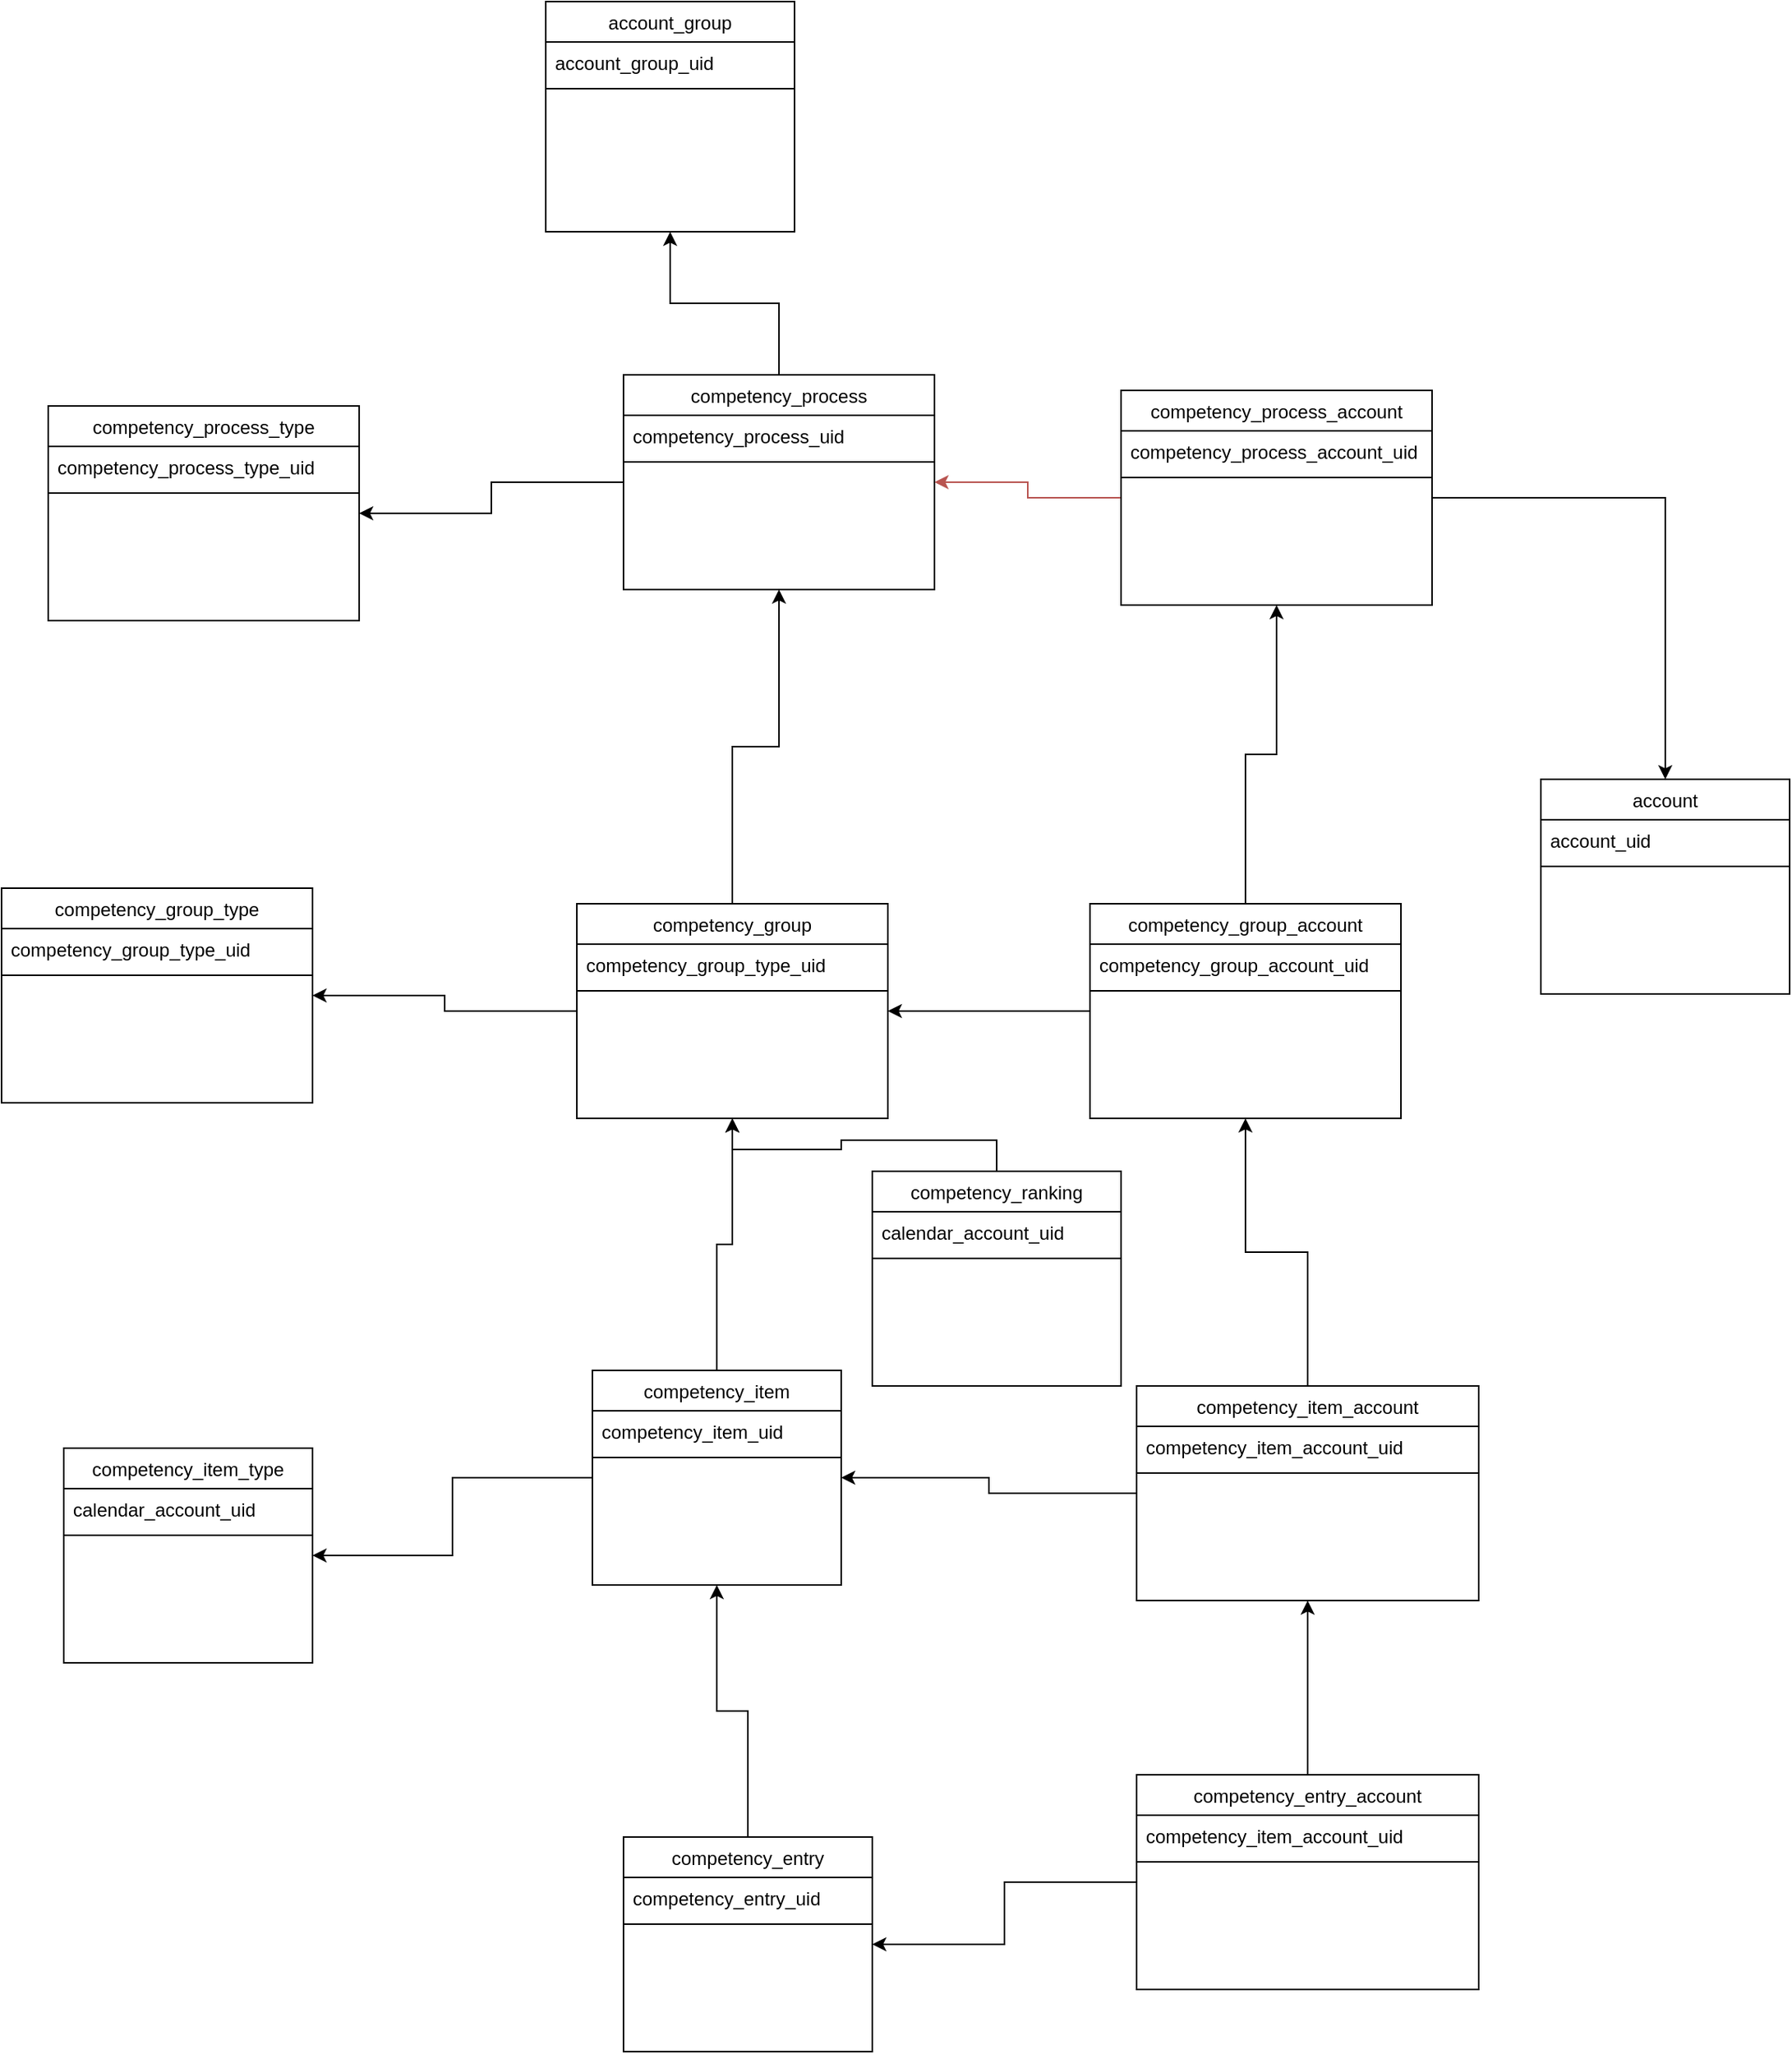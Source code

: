 <mxfile version="24.5.3" type="device">
  <diagram id="C5RBs43oDa-KdzZeNtuy" name="Page-1">
    <mxGraphModel dx="2670" dy="1331" grid="1" gridSize="10" guides="1" tooltips="1" connect="1" arrows="1" fold="1" page="1" pageScale="1" pageWidth="827" pageHeight="1169" math="0" shadow="0">
      <root>
        <mxCell id="WIyWlLk6GJQsqaUBKTNV-0" />
        <mxCell id="WIyWlLk6GJQsqaUBKTNV-1" parent="WIyWlLk6GJQsqaUBKTNV-0" />
        <mxCell id="o9MsyhRPEVI2KzyAsbkH-4" value="account_group" style="swimlane;fontStyle=0;align=center;verticalAlign=top;childLayout=stackLayout;horizontal=1;startSize=26;horizontalStack=0;resizeParent=1;resizeLast=0;collapsible=1;marginBottom=0;rounded=0;shadow=0;strokeWidth=1;" vertex="1" parent="WIyWlLk6GJQsqaUBKTNV-1">
          <mxGeometry x="-220" y="80" width="160" height="148" as="geometry">
            <mxRectangle x="130" y="380" width="160" height="26" as="alternateBounds" />
          </mxGeometry>
        </mxCell>
        <mxCell id="o9MsyhRPEVI2KzyAsbkH-5" value="account_group_uid" style="text;align=left;verticalAlign=top;spacingLeft=4;spacingRight=4;overflow=hidden;rotatable=0;points=[[0,0.5],[1,0.5]];portConstraint=eastwest;" vertex="1" parent="o9MsyhRPEVI2KzyAsbkH-4">
          <mxGeometry y="26" width="160" height="26" as="geometry" />
        </mxCell>
        <mxCell id="o9MsyhRPEVI2KzyAsbkH-6" value="" style="line;html=1;strokeWidth=1;align=left;verticalAlign=middle;spacingTop=-1;spacingLeft=3;spacingRight=3;rotatable=0;labelPosition=right;points=[];portConstraint=eastwest;" vertex="1" parent="o9MsyhRPEVI2KzyAsbkH-4">
          <mxGeometry y="52" width="160" height="8" as="geometry" />
        </mxCell>
        <mxCell id="o9MsyhRPEVI2KzyAsbkH-13" value="competency_group_type" style="swimlane;fontStyle=0;align=center;verticalAlign=top;childLayout=stackLayout;horizontal=1;startSize=26;horizontalStack=0;resizeParent=1;resizeLast=0;collapsible=1;marginBottom=0;rounded=0;shadow=0;strokeWidth=1;" vertex="1" parent="WIyWlLk6GJQsqaUBKTNV-1">
          <mxGeometry x="-570" y="650" width="200" height="138" as="geometry">
            <mxRectangle x="130" y="380" width="160" height="26" as="alternateBounds" />
          </mxGeometry>
        </mxCell>
        <mxCell id="o9MsyhRPEVI2KzyAsbkH-14" value="competency_group_type_uid" style="text;align=left;verticalAlign=top;spacingLeft=4;spacingRight=4;overflow=hidden;rotatable=0;points=[[0,0.5],[1,0.5]];portConstraint=eastwest;" vertex="1" parent="o9MsyhRPEVI2KzyAsbkH-13">
          <mxGeometry y="26" width="200" height="26" as="geometry" />
        </mxCell>
        <mxCell id="o9MsyhRPEVI2KzyAsbkH-15" value="" style="line;html=1;strokeWidth=1;align=left;verticalAlign=middle;spacingTop=-1;spacingLeft=3;spacingRight=3;rotatable=0;labelPosition=right;points=[];portConstraint=eastwest;" vertex="1" parent="o9MsyhRPEVI2KzyAsbkH-13">
          <mxGeometry y="52" width="200" height="8" as="geometry" />
        </mxCell>
        <mxCell id="o9MsyhRPEVI2KzyAsbkH-73" style="edgeStyle=orthogonalEdgeStyle;rounded=0;orthogonalLoop=1;jettySize=auto;html=1;" edge="1" parent="WIyWlLk6GJQsqaUBKTNV-1" source="o9MsyhRPEVI2KzyAsbkH-16" target="o9MsyhRPEVI2KzyAsbkH-40">
          <mxGeometry relative="1" as="geometry" />
        </mxCell>
        <mxCell id="o9MsyhRPEVI2KzyAsbkH-16" value="competency_ranking" style="swimlane;fontStyle=0;align=center;verticalAlign=top;childLayout=stackLayout;horizontal=1;startSize=26;horizontalStack=0;resizeParent=1;resizeLast=0;collapsible=1;marginBottom=0;rounded=0;shadow=0;strokeWidth=1;" vertex="1" parent="WIyWlLk6GJQsqaUBKTNV-1">
          <mxGeometry x="-10" y="832" width="160" height="138" as="geometry">
            <mxRectangle x="130" y="380" width="160" height="26" as="alternateBounds" />
          </mxGeometry>
        </mxCell>
        <mxCell id="o9MsyhRPEVI2KzyAsbkH-17" value="calendar_account_uid" style="text;align=left;verticalAlign=top;spacingLeft=4;spacingRight=4;overflow=hidden;rotatable=0;points=[[0,0.5],[1,0.5]];portConstraint=eastwest;" vertex="1" parent="o9MsyhRPEVI2KzyAsbkH-16">
          <mxGeometry y="26" width="160" height="26" as="geometry" />
        </mxCell>
        <mxCell id="o9MsyhRPEVI2KzyAsbkH-18" value="" style="line;html=1;strokeWidth=1;align=left;verticalAlign=middle;spacingTop=-1;spacingLeft=3;spacingRight=3;rotatable=0;labelPosition=right;points=[];portConstraint=eastwest;" vertex="1" parent="o9MsyhRPEVI2KzyAsbkH-16">
          <mxGeometry y="52" width="160" height="8" as="geometry" />
        </mxCell>
        <mxCell id="o9MsyhRPEVI2KzyAsbkH-52" style="edgeStyle=orthogonalEdgeStyle;rounded=0;orthogonalLoop=1;jettySize=auto;html=1;" edge="1" parent="WIyWlLk6GJQsqaUBKTNV-1" source="o9MsyhRPEVI2KzyAsbkH-19" target="o9MsyhRPEVI2KzyAsbkH-22">
          <mxGeometry relative="1" as="geometry" />
        </mxCell>
        <mxCell id="o9MsyhRPEVI2KzyAsbkH-53" style="edgeStyle=orthogonalEdgeStyle;rounded=0;orthogonalLoop=1;jettySize=auto;html=1;" edge="1" parent="WIyWlLk6GJQsqaUBKTNV-1" source="o9MsyhRPEVI2KzyAsbkH-19" target="o9MsyhRPEVI2KzyAsbkH-40">
          <mxGeometry relative="1" as="geometry" />
        </mxCell>
        <mxCell id="o9MsyhRPEVI2KzyAsbkH-19" value="competency_item" style="swimlane;fontStyle=0;align=center;verticalAlign=top;childLayout=stackLayout;horizontal=1;startSize=26;horizontalStack=0;resizeParent=1;resizeLast=0;collapsible=1;marginBottom=0;rounded=0;shadow=0;strokeWidth=1;" vertex="1" parent="WIyWlLk6GJQsqaUBKTNV-1">
          <mxGeometry x="-190" y="960" width="160" height="138" as="geometry">
            <mxRectangle x="130" y="380" width="160" height="26" as="alternateBounds" />
          </mxGeometry>
        </mxCell>
        <mxCell id="o9MsyhRPEVI2KzyAsbkH-20" value="competency_item_uid" style="text;align=left;verticalAlign=top;spacingLeft=4;spacingRight=4;overflow=hidden;rotatable=0;points=[[0,0.5],[1,0.5]];portConstraint=eastwest;" vertex="1" parent="o9MsyhRPEVI2KzyAsbkH-19">
          <mxGeometry y="26" width="160" height="26" as="geometry" />
        </mxCell>
        <mxCell id="o9MsyhRPEVI2KzyAsbkH-21" value="" style="line;html=1;strokeWidth=1;align=left;verticalAlign=middle;spacingTop=-1;spacingLeft=3;spacingRight=3;rotatable=0;labelPosition=right;points=[];portConstraint=eastwest;" vertex="1" parent="o9MsyhRPEVI2KzyAsbkH-19">
          <mxGeometry y="52" width="160" height="8" as="geometry" />
        </mxCell>
        <mxCell id="o9MsyhRPEVI2KzyAsbkH-22" value="competency_item_type" style="swimlane;fontStyle=0;align=center;verticalAlign=top;childLayout=stackLayout;horizontal=1;startSize=26;horizontalStack=0;resizeParent=1;resizeLast=0;collapsible=1;marginBottom=0;rounded=0;shadow=0;strokeWidth=1;" vertex="1" parent="WIyWlLk6GJQsqaUBKTNV-1">
          <mxGeometry x="-530" y="1010" width="160" height="138" as="geometry">
            <mxRectangle x="130" y="380" width="160" height="26" as="alternateBounds" />
          </mxGeometry>
        </mxCell>
        <mxCell id="o9MsyhRPEVI2KzyAsbkH-23" value="calendar_account_uid" style="text;align=left;verticalAlign=top;spacingLeft=4;spacingRight=4;overflow=hidden;rotatable=0;points=[[0,0.5],[1,0.5]];portConstraint=eastwest;" vertex="1" parent="o9MsyhRPEVI2KzyAsbkH-22">
          <mxGeometry y="26" width="160" height="26" as="geometry" />
        </mxCell>
        <mxCell id="o9MsyhRPEVI2KzyAsbkH-24" value="" style="line;html=1;strokeWidth=1;align=left;verticalAlign=middle;spacingTop=-1;spacingLeft=3;spacingRight=3;rotatable=0;labelPosition=right;points=[];portConstraint=eastwest;" vertex="1" parent="o9MsyhRPEVI2KzyAsbkH-22">
          <mxGeometry y="52" width="160" height="8" as="geometry" />
        </mxCell>
        <mxCell id="o9MsyhRPEVI2KzyAsbkH-56" style="edgeStyle=orthogonalEdgeStyle;rounded=0;orthogonalLoop=1;jettySize=auto;html=1;" edge="1" parent="WIyWlLk6GJQsqaUBKTNV-1" source="o9MsyhRPEVI2KzyAsbkH-25" target="o9MsyhRPEVI2KzyAsbkH-19">
          <mxGeometry relative="1" as="geometry" />
        </mxCell>
        <mxCell id="o9MsyhRPEVI2KzyAsbkH-25" value="competency_entry" style="swimlane;fontStyle=0;align=center;verticalAlign=top;childLayout=stackLayout;horizontal=1;startSize=26;horizontalStack=0;resizeParent=1;resizeLast=0;collapsible=1;marginBottom=0;rounded=0;shadow=0;strokeWidth=1;" vertex="1" parent="WIyWlLk6GJQsqaUBKTNV-1">
          <mxGeometry x="-170" y="1260" width="160" height="138" as="geometry">
            <mxRectangle x="130" y="380" width="160" height="26" as="alternateBounds" />
          </mxGeometry>
        </mxCell>
        <mxCell id="o9MsyhRPEVI2KzyAsbkH-26" value="competency_entry_uid" style="text;align=left;verticalAlign=top;spacingLeft=4;spacingRight=4;overflow=hidden;rotatable=0;points=[[0,0.5],[1,0.5]];portConstraint=eastwest;" vertex="1" parent="o9MsyhRPEVI2KzyAsbkH-25">
          <mxGeometry y="26" width="160" height="26" as="geometry" />
        </mxCell>
        <mxCell id="o9MsyhRPEVI2KzyAsbkH-27" value="" style="line;html=1;strokeWidth=1;align=left;verticalAlign=middle;spacingTop=-1;spacingLeft=3;spacingRight=3;rotatable=0;labelPosition=right;points=[];portConstraint=eastwest;" vertex="1" parent="o9MsyhRPEVI2KzyAsbkH-25">
          <mxGeometry y="52" width="160" height="8" as="geometry" />
        </mxCell>
        <mxCell id="o9MsyhRPEVI2KzyAsbkH-62" style="edgeStyle=orthogonalEdgeStyle;rounded=0;orthogonalLoop=1;jettySize=auto;html=1;" edge="1" parent="WIyWlLk6GJQsqaUBKTNV-1" source="o9MsyhRPEVI2KzyAsbkH-28" target="o9MsyhRPEVI2KzyAsbkH-58">
          <mxGeometry relative="1" as="geometry" />
        </mxCell>
        <mxCell id="o9MsyhRPEVI2KzyAsbkH-66" style="edgeStyle=orthogonalEdgeStyle;rounded=0;orthogonalLoop=1;jettySize=auto;html=1;" edge="1" parent="WIyWlLk6GJQsqaUBKTNV-1" source="o9MsyhRPEVI2KzyAsbkH-28" target="o9MsyhRPEVI2KzyAsbkH-40">
          <mxGeometry relative="1" as="geometry" />
        </mxCell>
        <mxCell id="o9MsyhRPEVI2KzyAsbkH-28" value="competency_group_account" style="swimlane;fontStyle=0;align=center;verticalAlign=top;childLayout=stackLayout;horizontal=1;startSize=26;horizontalStack=0;resizeParent=1;resizeLast=0;collapsible=1;marginBottom=0;rounded=0;shadow=0;strokeWidth=1;" vertex="1" parent="WIyWlLk6GJQsqaUBKTNV-1">
          <mxGeometry x="130" y="660" width="200" height="138" as="geometry">
            <mxRectangle x="130" y="380" width="160" height="26" as="alternateBounds" />
          </mxGeometry>
        </mxCell>
        <mxCell id="o9MsyhRPEVI2KzyAsbkH-29" value="competency_group_account_uid" style="text;align=left;verticalAlign=top;spacingLeft=4;spacingRight=4;overflow=hidden;rotatable=0;points=[[0,0.5],[1,0.5]];portConstraint=eastwest;" vertex="1" parent="o9MsyhRPEVI2KzyAsbkH-28">
          <mxGeometry y="26" width="200" height="26" as="geometry" />
        </mxCell>
        <mxCell id="o9MsyhRPEVI2KzyAsbkH-30" value="" style="line;html=1;strokeWidth=1;align=left;verticalAlign=middle;spacingTop=-1;spacingLeft=3;spacingRight=3;rotatable=0;labelPosition=right;points=[];portConstraint=eastwest;" vertex="1" parent="o9MsyhRPEVI2KzyAsbkH-28">
          <mxGeometry y="52" width="200" height="8" as="geometry" />
        </mxCell>
        <mxCell id="o9MsyhRPEVI2KzyAsbkH-63" style="edgeStyle=orthogonalEdgeStyle;rounded=0;orthogonalLoop=1;jettySize=auto;html=1;" edge="1" parent="WIyWlLk6GJQsqaUBKTNV-1" source="o9MsyhRPEVI2KzyAsbkH-31" target="o9MsyhRPEVI2KzyAsbkH-28">
          <mxGeometry relative="1" as="geometry" />
        </mxCell>
        <mxCell id="o9MsyhRPEVI2KzyAsbkH-67" style="edgeStyle=orthogonalEdgeStyle;rounded=0;orthogonalLoop=1;jettySize=auto;html=1;" edge="1" parent="WIyWlLk6GJQsqaUBKTNV-1" source="o9MsyhRPEVI2KzyAsbkH-31" target="o9MsyhRPEVI2KzyAsbkH-19">
          <mxGeometry relative="1" as="geometry" />
        </mxCell>
        <mxCell id="o9MsyhRPEVI2KzyAsbkH-31" value="competency_item_account" style="swimlane;fontStyle=0;align=center;verticalAlign=top;childLayout=stackLayout;horizontal=1;startSize=26;horizontalStack=0;resizeParent=1;resizeLast=0;collapsible=1;marginBottom=0;rounded=0;shadow=0;strokeWidth=1;" vertex="1" parent="WIyWlLk6GJQsqaUBKTNV-1">
          <mxGeometry x="160" y="970" width="220" height="138" as="geometry">
            <mxRectangle x="130" y="380" width="160" height="26" as="alternateBounds" />
          </mxGeometry>
        </mxCell>
        <mxCell id="o9MsyhRPEVI2KzyAsbkH-32" value="competency_item_account_uid" style="text;align=left;verticalAlign=top;spacingLeft=4;spacingRight=4;overflow=hidden;rotatable=0;points=[[0,0.5],[1,0.5]];portConstraint=eastwest;" vertex="1" parent="o9MsyhRPEVI2KzyAsbkH-31">
          <mxGeometry y="26" width="220" height="26" as="geometry" />
        </mxCell>
        <mxCell id="o9MsyhRPEVI2KzyAsbkH-33" value="" style="line;html=1;strokeWidth=1;align=left;verticalAlign=middle;spacingTop=-1;spacingLeft=3;spacingRight=3;rotatable=0;labelPosition=right;points=[];portConstraint=eastwest;" vertex="1" parent="o9MsyhRPEVI2KzyAsbkH-31">
          <mxGeometry y="52" width="220" height="8" as="geometry" />
        </mxCell>
        <mxCell id="o9MsyhRPEVI2KzyAsbkH-34" value="competency_process_type" style="swimlane;fontStyle=0;align=center;verticalAlign=top;childLayout=stackLayout;horizontal=1;startSize=26;horizontalStack=0;resizeParent=1;resizeLast=0;collapsible=1;marginBottom=0;rounded=0;shadow=0;strokeWidth=1;" vertex="1" parent="WIyWlLk6GJQsqaUBKTNV-1">
          <mxGeometry x="-540" y="340" width="200" height="138" as="geometry">
            <mxRectangle x="130" y="380" width="160" height="26" as="alternateBounds" />
          </mxGeometry>
        </mxCell>
        <mxCell id="o9MsyhRPEVI2KzyAsbkH-35" value="competency_process_type_uid" style="text;align=left;verticalAlign=top;spacingLeft=4;spacingRight=4;overflow=hidden;rotatable=0;points=[[0,0.5],[1,0.5]];portConstraint=eastwest;" vertex="1" parent="o9MsyhRPEVI2KzyAsbkH-34">
          <mxGeometry y="26" width="200" height="26" as="geometry" />
        </mxCell>
        <mxCell id="o9MsyhRPEVI2KzyAsbkH-36" value="" style="line;html=1;strokeWidth=1;align=left;verticalAlign=middle;spacingTop=-1;spacingLeft=3;spacingRight=3;rotatable=0;labelPosition=right;points=[];portConstraint=eastwest;" vertex="1" parent="o9MsyhRPEVI2KzyAsbkH-34">
          <mxGeometry y="52" width="200" height="8" as="geometry" />
        </mxCell>
        <mxCell id="o9MsyhRPEVI2KzyAsbkH-43" style="edgeStyle=orthogonalEdgeStyle;rounded=0;orthogonalLoop=1;jettySize=auto;html=1;" edge="1" parent="WIyWlLk6GJQsqaUBKTNV-1" source="o9MsyhRPEVI2KzyAsbkH-37" target="o9MsyhRPEVI2KzyAsbkH-34">
          <mxGeometry relative="1" as="geometry">
            <mxPoint x="180" y="170" as="targetPoint" />
          </mxGeometry>
        </mxCell>
        <mxCell id="o9MsyhRPEVI2KzyAsbkH-55" style="edgeStyle=orthogonalEdgeStyle;rounded=0;orthogonalLoop=1;jettySize=auto;html=1;" edge="1" parent="WIyWlLk6GJQsqaUBKTNV-1" source="o9MsyhRPEVI2KzyAsbkH-37" target="o9MsyhRPEVI2KzyAsbkH-4">
          <mxGeometry relative="1" as="geometry" />
        </mxCell>
        <mxCell id="o9MsyhRPEVI2KzyAsbkH-37" value="competency_process" style="swimlane;fontStyle=0;align=center;verticalAlign=top;childLayout=stackLayout;horizontal=1;startSize=26;horizontalStack=0;resizeParent=1;resizeLast=0;collapsible=1;marginBottom=0;rounded=0;shadow=0;strokeWidth=1;" vertex="1" parent="WIyWlLk6GJQsqaUBKTNV-1">
          <mxGeometry x="-170" y="320" width="200" height="138" as="geometry">
            <mxRectangle x="130" y="380" width="160" height="26" as="alternateBounds" />
          </mxGeometry>
        </mxCell>
        <mxCell id="o9MsyhRPEVI2KzyAsbkH-38" value="competency_process_uid" style="text;align=left;verticalAlign=top;spacingLeft=4;spacingRight=4;overflow=hidden;rotatable=0;points=[[0,0.5],[1,0.5]];portConstraint=eastwest;" vertex="1" parent="o9MsyhRPEVI2KzyAsbkH-37">
          <mxGeometry y="26" width="200" height="26" as="geometry" />
        </mxCell>
        <mxCell id="o9MsyhRPEVI2KzyAsbkH-39" value="" style="line;html=1;strokeWidth=1;align=left;verticalAlign=middle;spacingTop=-1;spacingLeft=3;spacingRight=3;rotatable=0;labelPosition=right;points=[];portConstraint=eastwest;" vertex="1" parent="o9MsyhRPEVI2KzyAsbkH-37">
          <mxGeometry y="52" width="200" height="8" as="geometry" />
        </mxCell>
        <mxCell id="o9MsyhRPEVI2KzyAsbkH-45" style="edgeStyle=orthogonalEdgeStyle;rounded=0;orthogonalLoop=1;jettySize=auto;html=1;" edge="1" parent="WIyWlLk6GJQsqaUBKTNV-1" source="o9MsyhRPEVI2KzyAsbkH-40" target="o9MsyhRPEVI2KzyAsbkH-13">
          <mxGeometry relative="1" as="geometry" />
        </mxCell>
        <mxCell id="o9MsyhRPEVI2KzyAsbkH-46" style="edgeStyle=orthogonalEdgeStyle;rounded=0;orthogonalLoop=1;jettySize=auto;html=1;" edge="1" parent="WIyWlLk6GJQsqaUBKTNV-1" source="o9MsyhRPEVI2KzyAsbkH-40" target="o9MsyhRPEVI2KzyAsbkH-37">
          <mxGeometry relative="1" as="geometry" />
        </mxCell>
        <mxCell id="o9MsyhRPEVI2KzyAsbkH-40" value="competency_group" style="swimlane;fontStyle=0;align=center;verticalAlign=top;childLayout=stackLayout;horizontal=1;startSize=26;horizontalStack=0;resizeParent=1;resizeLast=0;collapsible=1;marginBottom=0;rounded=0;shadow=0;strokeWidth=1;" vertex="1" parent="WIyWlLk6GJQsqaUBKTNV-1">
          <mxGeometry x="-200" y="660" width="200" height="138" as="geometry">
            <mxRectangle x="130" y="380" width="160" height="26" as="alternateBounds" />
          </mxGeometry>
        </mxCell>
        <mxCell id="o9MsyhRPEVI2KzyAsbkH-41" value="competency_group_type_uid" style="text;align=left;verticalAlign=top;spacingLeft=4;spacingRight=4;overflow=hidden;rotatable=0;points=[[0,0.5],[1,0.5]];portConstraint=eastwest;" vertex="1" parent="o9MsyhRPEVI2KzyAsbkH-40">
          <mxGeometry y="26" width="200" height="26" as="geometry" />
        </mxCell>
        <mxCell id="o9MsyhRPEVI2KzyAsbkH-42" value="" style="line;html=1;strokeWidth=1;align=left;verticalAlign=middle;spacingTop=-1;spacingLeft=3;spacingRight=3;rotatable=0;labelPosition=right;points=[];portConstraint=eastwest;" vertex="1" parent="o9MsyhRPEVI2KzyAsbkH-40">
          <mxGeometry y="52" width="200" height="8" as="geometry" />
        </mxCell>
        <mxCell id="o9MsyhRPEVI2KzyAsbkH-47" value="account" style="swimlane;fontStyle=0;align=center;verticalAlign=top;childLayout=stackLayout;horizontal=1;startSize=26;horizontalStack=0;resizeParent=1;resizeLast=0;collapsible=1;marginBottom=0;rounded=0;shadow=0;strokeWidth=1;" vertex="1" parent="WIyWlLk6GJQsqaUBKTNV-1">
          <mxGeometry x="420" y="580" width="160" height="138" as="geometry">
            <mxRectangle x="130" y="380" width="160" height="26" as="alternateBounds" />
          </mxGeometry>
        </mxCell>
        <mxCell id="o9MsyhRPEVI2KzyAsbkH-48" value="account_uid" style="text;align=left;verticalAlign=top;spacingLeft=4;spacingRight=4;overflow=hidden;rotatable=0;points=[[0,0.5],[1,0.5]];portConstraint=eastwest;" vertex="1" parent="o9MsyhRPEVI2KzyAsbkH-47">
          <mxGeometry y="26" width="160" height="26" as="geometry" />
        </mxCell>
        <mxCell id="o9MsyhRPEVI2KzyAsbkH-49" value="" style="line;html=1;strokeWidth=1;align=left;verticalAlign=middle;spacingTop=-1;spacingLeft=3;spacingRight=3;rotatable=0;labelPosition=right;points=[];portConstraint=eastwest;" vertex="1" parent="o9MsyhRPEVI2KzyAsbkH-47">
          <mxGeometry y="52" width="160" height="8" as="geometry" />
        </mxCell>
        <mxCell id="o9MsyhRPEVI2KzyAsbkH-61" style="edgeStyle=orthogonalEdgeStyle;rounded=0;orthogonalLoop=1;jettySize=auto;html=1;fillColor=#f8cecc;strokeColor=#b85450;" edge="1" parent="WIyWlLk6GJQsqaUBKTNV-1" source="o9MsyhRPEVI2KzyAsbkH-58" target="o9MsyhRPEVI2KzyAsbkH-37">
          <mxGeometry relative="1" as="geometry" />
        </mxCell>
        <mxCell id="o9MsyhRPEVI2KzyAsbkH-65" style="edgeStyle=orthogonalEdgeStyle;rounded=0;orthogonalLoop=1;jettySize=auto;html=1;" edge="1" parent="WIyWlLk6GJQsqaUBKTNV-1" source="o9MsyhRPEVI2KzyAsbkH-58" target="o9MsyhRPEVI2KzyAsbkH-47">
          <mxGeometry relative="1" as="geometry" />
        </mxCell>
        <mxCell id="o9MsyhRPEVI2KzyAsbkH-58" value="competency_process_account" style="swimlane;fontStyle=0;align=center;verticalAlign=top;childLayout=stackLayout;horizontal=1;startSize=26;horizontalStack=0;resizeParent=1;resizeLast=0;collapsible=1;marginBottom=0;rounded=0;shadow=0;strokeWidth=1;" vertex="1" parent="WIyWlLk6GJQsqaUBKTNV-1">
          <mxGeometry x="150" y="330" width="200" height="138" as="geometry">
            <mxRectangle x="130" y="380" width="160" height="26" as="alternateBounds" />
          </mxGeometry>
        </mxCell>
        <mxCell id="o9MsyhRPEVI2KzyAsbkH-59" value="competency_process_account_uid" style="text;align=left;verticalAlign=top;spacingLeft=4;spacingRight=4;overflow=hidden;rotatable=0;points=[[0,0.5],[1,0.5]];portConstraint=eastwest;" vertex="1" parent="o9MsyhRPEVI2KzyAsbkH-58">
          <mxGeometry y="26" width="200" height="26" as="geometry" />
        </mxCell>
        <mxCell id="o9MsyhRPEVI2KzyAsbkH-60" value="" style="line;html=1;strokeWidth=1;align=left;verticalAlign=middle;spacingTop=-1;spacingLeft=3;spacingRight=3;rotatable=0;labelPosition=right;points=[];portConstraint=eastwest;" vertex="1" parent="o9MsyhRPEVI2KzyAsbkH-58">
          <mxGeometry y="52" width="200" height="8" as="geometry" />
        </mxCell>
        <mxCell id="o9MsyhRPEVI2KzyAsbkH-71" style="edgeStyle=orthogonalEdgeStyle;rounded=0;orthogonalLoop=1;jettySize=auto;html=1;" edge="1" parent="WIyWlLk6GJQsqaUBKTNV-1" source="o9MsyhRPEVI2KzyAsbkH-68" target="o9MsyhRPEVI2KzyAsbkH-31">
          <mxGeometry relative="1" as="geometry" />
        </mxCell>
        <mxCell id="o9MsyhRPEVI2KzyAsbkH-72" style="edgeStyle=orthogonalEdgeStyle;rounded=0;orthogonalLoop=1;jettySize=auto;html=1;" edge="1" parent="WIyWlLk6GJQsqaUBKTNV-1" source="o9MsyhRPEVI2KzyAsbkH-68" target="o9MsyhRPEVI2KzyAsbkH-25">
          <mxGeometry relative="1" as="geometry" />
        </mxCell>
        <mxCell id="o9MsyhRPEVI2KzyAsbkH-68" value="competency_entry_account" style="swimlane;fontStyle=0;align=center;verticalAlign=top;childLayout=stackLayout;horizontal=1;startSize=26;horizontalStack=0;resizeParent=1;resizeLast=0;collapsible=1;marginBottom=0;rounded=0;shadow=0;strokeWidth=1;" vertex="1" parent="WIyWlLk6GJQsqaUBKTNV-1">
          <mxGeometry x="160" y="1220" width="220" height="138" as="geometry">
            <mxRectangle x="130" y="380" width="160" height="26" as="alternateBounds" />
          </mxGeometry>
        </mxCell>
        <mxCell id="o9MsyhRPEVI2KzyAsbkH-69" value="competency_item_account_uid" style="text;align=left;verticalAlign=top;spacingLeft=4;spacingRight=4;overflow=hidden;rotatable=0;points=[[0,0.5],[1,0.5]];portConstraint=eastwest;" vertex="1" parent="o9MsyhRPEVI2KzyAsbkH-68">
          <mxGeometry y="26" width="220" height="26" as="geometry" />
        </mxCell>
        <mxCell id="o9MsyhRPEVI2KzyAsbkH-70" value="" style="line;html=1;strokeWidth=1;align=left;verticalAlign=middle;spacingTop=-1;spacingLeft=3;spacingRight=3;rotatable=0;labelPosition=right;points=[];portConstraint=eastwest;" vertex="1" parent="o9MsyhRPEVI2KzyAsbkH-68">
          <mxGeometry y="52" width="220" height="8" as="geometry" />
        </mxCell>
      </root>
    </mxGraphModel>
  </diagram>
</mxfile>

